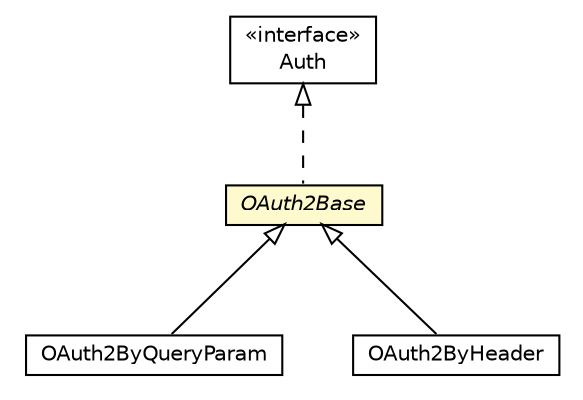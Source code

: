 #!/usr/local/bin/dot
#
# Class diagram 
# Generated by UMLGraph version R5_6-24-gf6e263 (http://www.umlgraph.org/)
#

digraph G {
	edge [fontname="Helvetica",fontsize=10,labelfontname="Helvetica",labelfontsize=10];
	node [fontname="Helvetica",fontsize=10,shape=plaintext];
	nodesep=0.25;
	ranksep=0.5;
	// io.reinert.requestor.core.Auth
	c28536 [label=<<table title="io.reinert.requestor.core.Auth" border="0" cellborder="1" cellspacing="0" cellpadding="2" port="p" href="../core/Auth.html">
		<tr><td><table border="0" cellspacing="0" cellpadding="1">
<tr><td align="center" balign="center"> &#171;interface&#187; </td></tr>
<tr><td align="center" balign="center"> Auth </td></tr>
		</table></td></tr>
		</table>>, URL="../core/Auth.html", fontname="Helvetica", fontcolor="black", fontsize=10.0];
	// io.reinert.requestor.oauth2.OAuth2ByQueryParam
	c28628 [label=<<table title="io.reinert.requestor.oauth2.OAuth2ByQueryParam" border="0" cellborder="1" cellspacing="0" cellpadding="2" port="p" href="./OAuth2ByQueryParam.html">
		<tr><td><table border="0" cellspacing="0" cellpadding="1">
<tr><td align="center" balign="center"> OAuth2ByQueryParam </td></tr>
		</table></td></tr>
		</table>>, URL="./OAuth2ByQueryParam.html", fontname="Helvetica", fontcolor="black", fontsize=10.0];
	// io.reinert.requestor.oauth2.OAuth2ByHeader
	c28629 [label=<<table title="io.reinert.requestor.oauth2.OAuth2ByHeader" border="0" cellborder="1" cellspacing="0" cellpadding="2" port="p" href="./OAuth2ByHeader.html">
		<tr><td><table border="0" cellspacing="0" cellpadding="1">
<tr><td align="center" balign="center"> OAuth2ByHeader </td></tr>
		</table></td></tr>
		</table>>, URL="./OAuth2ByHeader.html", fontname="Helvetica", fontcolor="black", fontsize=10.0];
	// io.reinert.requestor.oauth2.OAuth2Base
	c28630 [label=<<table title="io.reinert.requestor.oauth2.OAuth2Base" border="0" cellborder="1" cellspacing="0" cellpadding="2" port="p" bgcolor="lemonChiffon" href="./OAuth2Base.html">
		<tr><td><table border="0" cellspacing="0" cellpadding="1">
<tr><td align="center" balign="center"><font face="Helvetica-Oblique"> OAuth2Base </font></td></tr>
		</table></td></tr>
		</table>>, URL="./OAuth2Base.html", fontname="Helvetica", fontcolor="black", fontsize=10.0];
	//io.reinert.requestor.oauth2.OAuth2ByQueryParam extends io.reinert.requestor.oauth2.OAuth2Base
	c28630:p -> c28628:p [dir=back,arrowtail=empty];
	//io.reinert.requestor.oauth2.OAuth2ByHeader extends io.reinert.requestor.oauth2.OAuth2Base
	c28630:p -> c28629:p [dir=back,arrowtail=empty];
	//io.reinert.requestor.oauth2.OAuth2Base implements io.reinert.requestor.core.Auth
	c28536:p -> c28630:p [dir=back,arrowtail=empty,style=dashed];
}

